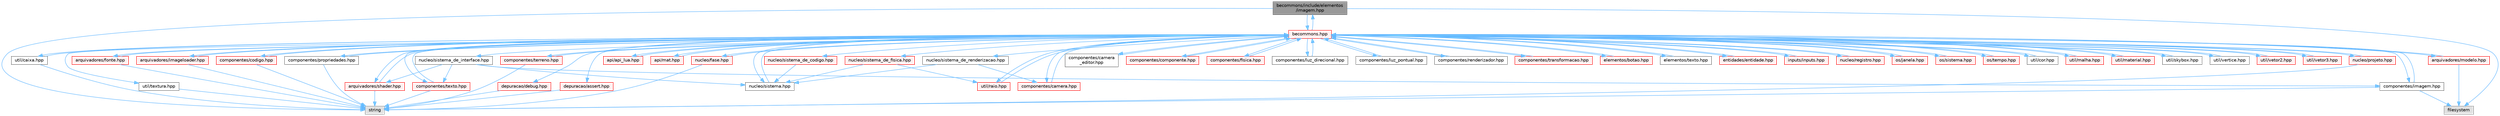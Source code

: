 digraph "becommons/include/elementos/imagem.hpp"
{
 // LATEX_PDF_SIZE
  bgcolor="transparent";
  edge [fontname=Helvetica,fontsize=10,labelfontname=Helvetica,labelfontsize=10];
  node [fontname=Helvetica,fontsize=10,shape=box,height=0.2,width=0.4];
  Node1 [id="Node000001",label="becommons/include/elementos\l/imagem.hpp",height=0.2,width=0.4,color="gray40", fillcolor="grey60", style="filled", fontcolor="black",tooltip="Gerencia a configuração do luabridge para api lua."];
  Node1 -> Node2 [id="edge1_Node000001_Node000002",color="steelblue1",style="solid",tooltip=" "];
  Node2 [id="Node000002",label="string",height=0.2,width=0.4,color="grey60", fillcolor="#E0E0E0", style="filled",tooltip=" "];
  Node1 -> Node3 [id="edge2_Node000001_Node000003",color="steelblue1",style="solid",tooltip=" "];
  Node3 [id="Node000003",label="filesystem",height=0.2,width=0.4,color="grey60", fillcolor="#E0E0E0", style="filled",tooltip=" "];
  Node1 -> Node4 [id="edge3_Node000001_Node000004",color="steelblue1",style="solid",tooltip=" "];
  Node4 [id="Node000004",label="becommons.hpp",height=0.2,width=0.4,color="red", fillcolor="#FFF0F0", style="filled",URL="$becommons_8hpp.html",tooltip=" "];
  Node4 -> Node5 [id="edge4_Node000004_Node000005",color="steelblue1",style="solid",tooltip=" "];
  Node5 [id="Node000005",label="api/api_lua.hpp",height=0.2,width=0.4,color="red", fillcolor="#FFF0F0", style="filled",URL="$api__lua_8hpp.html",tooltip="Gerencia a configuração do luabridge para api lua."];
  Node5 -> Node4 [id="edge5_Node000005_Node000004",color="steelblue1",style="solid",tooltip=" "];
  Node4 -> Node10 [id="edge6_Node000004_Node000010",color="steelblue1",style="solid",tooltip=" "];
  Node10 [id="Node000010",label="api/mat.hpp",height=0.2,width=0.4,color="red", fillcolor="#FFF0F0", style="filled",URL="$mat_8hpp.html",tooltip="Gerencia funçoes matemáticas."];
  Node10 -> Node4 [id="edge7_Node000010_Node000004",color="steelblue1",style="solid",tooltip=" "];
  Node4 -> Node13 [id="edge8_Node000004_Node000013",color="steelblue1",style="solid",tooltip=" "];
  Node13 [id="Node000013",label="arquivadores/fonte.hpp",height=0.2,width=0.4,color="red", fillcolor="#FFF0F0", style="filled",URL="$fonte_8hpp.html",tooltip="Define estruturas básicas para renderização de textos."];
  Node13 -> Node2 [id="edge9_Node000013_Node000002",color="steelblue1",style="solid",tooltip=" "];
  Node13 -> Node4 [id="edge10_Node000013_Node000004",color="steelblue1",style="solid",tooltip=" "];
  Node4 -> Node17 [id="edge11_Node000004_Node000017",color="steelblue1",style="solid",tooltip=" "];
  Node17 [id="Node000017",label="arquivadores/imageloader.hpp",height=0.2,width=0.4,color="red", fillcolor="#FFF0F0", style="filled",URL="$imageloader_8hpp.html",tooltip="Gerencia as imagems/texturas carregadas na engine."];
  Node17 -> Node2 [id="edge12_Node000017_Node000002",color="steelblue1",style="solid",tooltip=" "];
  Node17 -> Node4 [id="edge13_Node000017_Node000004",color="steelblue1",style="solid",tooltip=" "];
  Node4 -> Node23 [id="edge14_Node000004_Node000023",color="steelblue1",style="solid",tooltip=" "];
  Node23 [id="Node000023",label="arquivadores/modelo.hpp",height=0.2,width=0.4,color="red", fillcolor="#FFF0F0", style="filled",URL="$modelo_8hpp.html",tooltip="Carrega um modelo usando a biblioteca assimp com base em um diretório."];
  Node23 -> Node3 [id="edge15_Node000023_Node000003",color="steelblue1",style="solid",tooltip=" "];
  Node23 -> Node4 [id="edge16_Node000023_Node000004",color="steelblue1",style="solid",tooltip=" "];
  Node4 -> Node24 [id="edge17_Node000004_Node000024",color="steelblue1",style="solid",tooltip=" "];
  Node24 [id="Node000024",label="arquivadores/shader.hpp",height=0.2,width=0.4,color="red", fillcolor="#FFF0F0", style="filled",URL="$shader_8hpp.html",tooltip="Gerencia os shaders GLSL."];
  Node24 -> Node2 [id="edge18_Node000024_Node000002",color="steelblue1",style="solid",tooltip=" "];
  Node24 -> Node4 [id="edge19_Node000024_Node000004",color="steelblue1",style="solid",tooltip=" "];
  Node4 -> Node30 [id="edge20_Node000004_Node000030",color="steelblue1",style="solid",tooltip=" "];
  Node30 [id="Node000030",label="componentes/camera.hpp",height=0.2,width=0.4,color="red", fillcolor="#FFF0F0", style="filled",URL="$camera_8hpp.html",tooltip="Estrutura básica de câmera."];
  Node30 -> Node4 [id="edge21_Node000030_Node000004",color="steelblue1",style="solid",tooltip=" "];
  Node4 -> Node33 [id="edge22_Node000004_Node000033",color="steelblue1",style="solid",tooltip=" "];
  Node33 [id="Node000033",label="componentes/camera\l_editor.hpp",height=0.2,width=0.4,color="grey40", fillcolor="white", style="filled",URL="$camera__editor_8hpp.html",tooltip=" "];
  Node33 -> Node4 [id="edge23_Node000033_Node000004",color="steelblue1",style="solid",tooltip=" "];
  Node4 -> Node34 [id="edge24_Node000004_Node000034",color="steelblue1",style="solid",tooltip=" "];
  Node34 [id="Node000034",label="componentes/codigo.hpp",height=0.2,width=0.4,color="red", fillcolor="#FFF0F0", style="filled",URL="$codigo_8hpp.html",tooltip="Componente de código para entidades ECS."];
  Node34 -> Node2 [id="edge25_Node000034_Node000002",color="steelblue1",style="solid",tooltip=" "];
  Node34 -> Node4 [id="edge26_Node000034_Node000004",color="steelblue1",style="solid",tooltip=" "];
  Node4 -> Node36 [id="edge27_Node000004_Node000036",color="steelblue1",style="solid",tooltip=" "];
  Node36 [id="Node000036",label="componentes/componente.hpp",height=0.2,width=0.4,color="red", fillcolor="#FFF0F0", style="filled",URL="$componente_8hpp.html",tooltip="Estrutura base para componetes."];
  Node36 -> Node4 [id="edge28_Node000036_Node000004",color="steelblue1",style="solid",tooltip=" "];
  Node4 -> Node41 [id="edge29_Node000004_Node000041",color="steelblue1",style="solid",tooltip=" "];
  Node41 [id="Node000041",label="componentes/fisica.hpp",height=0.2,width=0.4,color="red", fillcolor="#FFF0F0", style="filled",URL="$fisica_8hpp.html",tooltip="Componente de física para entidades ECS."];
  Node41 -> Node4 [id="edge30_Node000041_Node000004",color="steelblue1",style="solid",tooltip=" "];
  Node4 -> Node42 [id="edge31_Node000004_Node000042",color="steelblue1",style="solid",tooltip=" "];
  Node42 [id="Node000042",label="componentes/imagem.hpp",height=0.2,width=0.4,color="grey40", fillcolor="white", style="filled",URL="$componentes_2imagem_8hpp.html",tooltip=" "];
  Node42 -> Node2 [id="edge32_Node000042_Node000002",color="steelblue1",style="solid",tooltip=" "];
  Node42 -> Node3 [id="edge33_Node000042_Node000003",color="steelblue1",style="solid",tooltip=" "];
  Node42 -> Node4 [id="edge34_Node000042_Node000004",color="steelblue1",style="solid",tooltip=" "];
  Node4 -> Node43 [id="edge35_Node000004_Node000043",color="steelblue1",style="solid",tooltip=" "];
  Node43 [id="Node000043",label="componentes/luz_direcional.hpp",height=0.2,width=0.4,color="grey40", fillcolor="white", style="filled",URL="$luz__direcional_8hpp.html",tooltip=" "];
  Node43 -> Node4 [id="edge36_Node000043_Node000004",color="steelblue1",style="solid",tooltip=" "];
  Node4 -> Node44 [id="edge37_Node000004_Node000044",color="steelblue1",style="solid",tooltip=" "];
  Node44 [id="Node000044",label="componentes/luz_pontual.hpp",height=0.2,width=0.4,color="grey40", fillcolor="white", style="filled",URL="$luz__pontual_8hpp.html",tooltip=" "];
  Node44 -> Node4 [id="edge38_Node000044_Node000004",color="steelblue1",style="solid",tooltip=" "];
  Node4 -> Node45 [id="edge39_Node000004_Node000045",color="steelblue1",style="solid",tooltip=" "];
  Node45 [id="Node000045",label="componentes/propriedades.hpp",height=0.2,width=0.4,color="grey40", fillcolor="white", style="filled",URL="$propriedades_8hpp.html",tooltip=" "];
  Node45 -> Node2 [id="edge40_Node000045_Node000002",color="steelblue1",style="solid",tooltip=" "];
  Node45 -> Node4 [id="edge41_Node000045_Node000004",color="steelblue1",style="solid",tooltip=" "];
  Node4 -> Node46 [id="edge42_Node000004_Node000046",color="steelblue1",style="solid",tooltip=" "];
  Node46 [id="Node000046",label="componentes/renderizador.hpp",height=0.2,width=0.4,color="grey40", fillcolor="white", style="filled",URL="$renderizador_8hpp.html",tooltip=" "];
  Node46 -> Node4 [id="edge43_Node000046_Node000004",color="steelblue1",style="solid",tooltip=" "];
  Node4 -> Node47 [id="edge44_Node000004_Node000047",color="steelblue1",style="solid",tooltip=" "];
  Node47 [id="Node000047",label="componentes/terreno.hpp",height=0.2,width=0.4,color="red", fillcolor="#FFF0F0", style="filled",URL="$terreno_8hpp.html",tooltip=" "];
  Node47 -> Node2 [id="edge45_Node000047_Node000002",color="steelblue1",style="solid",tooltip=" "];
  Node47 -> Node4 [id="edge46_Node000047_Node000004",color="steelblue1",style="solid",tooltip=" "];
  Node4 -> Node48 [id="edge47_Node000004_Node000048",color="steelblue1",style="solid",tooltip=" "];
  Node48 [id="Node000048",label="componentes/texto.hpp",height=0.2,width=0.4,color="red", fillcolor="#FFF0F0", style="filled",URL="$componentes_2texto_8hpp.html",tooltip=" "];
  Node48 -> Node2 [id="edge48_Node000048_Node000002",color="steelblue1",style="solid",tooltip=" "];
  Node48 -> Node4 [id="edge49_Node000048_Node000004",color="steelblue1",style="solid",tooltip=" "];
  Node4 -> Node49 [id="edge50_Node000004_Node000049",color="steelblue1",style="solid",tooltip=" "];
  Node49 [id="Node000049",label="componentes/transformacao.hpp",height=0.2,width=0.4,color="red", fillcolor="#FFF0F0", style="filled",URL="$transformacao_8hpp.html",tooltip="Calcula a mtriz de modelo para um objeto 3d qualquer."];
  Node49 -> Node4 [id="edge51_Node000049_Node000004",color="steelblue1",style="solid",tooltip=" "];
  Node4 -> Node53 [id="edge52_Node000004_Node000053",color="steelblue1",style="solid",tooltip=" "];
  Node53 [id="Node000053",label="depuracao/debug.hpp",height=0.2,width=0.4,color="red", fillcolor="#FFF0F0", style="filled",URL="$debug_8hpp.html",tooltip=" "];
  Node53 -> Node2 [id="edge53_Node000053_Node000002",color="steelblue1",style="solid",tooltip=" "];
  Node4 -> Node54 [id="edge54_Node000004_Node000054",color="steelblue1",style="solid",tooltip=" "];
  Node54 [id="Node000054",label="depuracao/assert.hpp",height=0.2,width=0.4,color="red", fillcolor="#FFF0F0", style="filled",URL="$assert_8hpp.html",tooltip=" "];
  Node54 -> Node2 [id="edge55_Node000054_Node000002",color="steelblue1",style="solid",tooltip=" "];
  Node4 -> Node57 [id="edge56_Node000004_Node000057",color="steelblue1",style="solid",tooltip=" "];
  Node57 [id="Node000057",label="elementos/botao.hpp",height=0.2,width=0.4,color="red", fillcolor="#FFF0F0", style="filled",URL="$botao_8hpp.html",tooltip=" "];
  Node57 -> Node4 [id="edge57_Node000057_Node000004",color="steelblue1",style="solid",tooltip=" "];
  Node4 -> Node1 [id="edge58_Node000004_Node000001",color="steelblue1",style="solid",tooltip=" "];
  Node4 -> Node59 [id="edge59_Node000004_Node000059",color="steelblue1",style="solid",tooltip=" "];
  Node59 [id="Node000059",label="elementos/texto.hpp",height=0.2,width=0.4,color="grey40", fillcolor="white", style="filled",URL="$elementos_2texto_8hpp.html",tooltip=" "];
  Node59 -> Node4 [id="edge60_Node000059_Node000004",color="steelblue1",style="solid",tooltip=" "];
  Node4 -> Node60 [id="edge61_Node000004_Node000060",color="steelblue1",style="solid",tooltip=" "];
  Node60 [id="Node000060",label="entidades/entidade.hpp",height=0.2,width=0.4,color="red", fillcolor="#FFF0F0", style="filled",URL="$entidade_8hpp.html",tooltip="Inclusoes e defini��es relacionadas � entidade."];
  Node60 -> Node4 [id="edge62_Node000060_Node000004",color="steelblue1",style="solid",tooltip=" "];
  Node4 -> Node61 [id="edge63_Node000004_Node000061",color="steelblue1",style="solid",tooltip=" "];
  Node61 [id="Node000061",label="inputs/inputs.hpp",height=0.2,width=0.4,color="red", fillcolor="#FFF0F0", style="filled",URL="$inputs_8hpp.html",tooltip=" "];
  Node61 -> Node4 [id="edge64_Node000061_Node000004",color="steelblue1",style="solid",tooltip=" "];
  Node4 -> Node62 [id="edge65_Node000004_Node000062",color="steelblue1",style="solid",tooltip=" "];
  Node62 [id="Node000062",label="nucleo/fase.hpp",height=0.2,width=0.4,color="red", fillcolor="#FFF0F0", style="filled",URL="$fase_8hpp.html",tooltip="Gerencia sistemas numa fase."];
  Node62 -> Node2 [id="edge66_Node000062_Node000002",color="steelblue1",style="solid",tooltip=" "];
  Node62 -> Node4 [id="edge67_Node000062_Node000004",color="steelblue1",style="solid",tooltip=" "];
  Node4 -> Node63 [id="edge68_Node000004_Node000063",color="steelblue1",style="solid",tooltip=" "];
  Node63 [id="Node000063",label="nucleo/projeto.hpp",height=0.2,width=0.4,color="red", fillcolor="#FFF0F0", style="filled",URL="$projeto_8hpp.html",tooltip="Gerencia configurações do projeto."];
  Node63 -> Node2 [id="edge69_Node000063_Node000002",color="steelblue1",style="solid",tooltip=" "];
  Node63 -> Node4 [id="edge70_Node000063_Node000004",color="steelblue1",style="solid",tooltip=" "];
  Node4 -> Node64 [id="edge71_Node000004_Node000064",color="steelblue1",style="solid",tooltip=" "];
  Node64 [id="Node000064",label="nucleo/registro.hpp",height=0.2,width=0.4,color="red", fillcolor="#FFF0F0", style="filled",URL="$registro_8hpp.html",tooltip="Inclusoes e definições relacionadas à registro."];
  Node64 -> Node4 [id="edge72_Node000064_Node000004",color="steelblue1",style="solid",tooltip=" "];
  Node4 -> Node66 [id="edge73_Node000004_Node000066",color="steelblue1",style="solid",tooltip=" "];
  Node66 [id="Node000066",label="nucleo/sistema.hpp",height=0.2,width=0.4,color="grey40", fillcolor="white", style="filled",URL="$nucleo_2sistema_8hpp.html",tooltip=" "];
  Node66 -> Node4 [id="edge74_Node000066_Node000004",color="steelblue1",style="solid",tooltip=" "];
  Node4 -> Node67 [id="edge75_Node000004_Node000067",color="steelblue1",style="solid",tooltip=" "];
  Node67 [id="Node000067",label="nucleo/sistema_de_codigo.hpp",height=0.2,width=0.4,color="red", fillcolor="#FFF0F0", style="filled",URL="$sistema__de__codigo_8hpp.html",tooltip=" "];
  Node67 -> Node66 [id="edge76_Node000067_Node000066",color="steelblue1",style="solid",tooltip=" "];
  Node4 -> Node70 [id="edge77_Node000004_Node000070",color="steelblue1",style="solid",tooltip=" "];
  Node70 [id="Node000070",label="nucleo/sistema_de_fisica.hpp",height=0.2,width=0.4,color="red", fillcolor="#FFF0F0", style="filled",URL="$sistema__de__fisica_8hpp.html",tooltip="Gerencia a fisica de jogo com o bullet3."];
  Node70 -> Node66 [id="edge78_Node000070_Node000066",color="steelblue1",style="solid",tooltip=" "];
  Node70 -> Node71 [id="edge79_Node000070_Node000071",color="steelblue1",style="solid",tooltip=" "];
  Node71 [id="Node000071",label="util/raio.hpp",height=0.2,width=0.4,color="red", fillcolor="#FFF0F0", style="filled",URL="$raio_8hpp.html",tooltip=" "];
  Node71 -> Node4 [id="edge80_Node000071_Node000004",color="steelblue1",style="solid",tooltip=" "];
  Node4 -> Node72 [id="edge81_Node000004_Node000072",color="steelblue1",style="solid",tooltip=" "];
  Node72 [id="Node000072",label="nucleo/sistema_de_interface.hpp",height=0.2,width=0.4,color="grey40", fillcolor="white", style="filled",URL="$sistema__de__interface_8hpp.html",tooltip=" "];
  Node72 -> Node66 [id="edge82_Node000072_Node000066",color="steelblue1",style="solid",tooltip=" "];
  Node72 -> Node24 [id="edge83_Node000072_Node000024",color="steelblue1",style="solid",tooltip=" "];
  Node72 -> Node48 [id="edge84_Node000072_Node000048",color="steelblue1",style="solid",tooltip=" "];
  Node72 -> Node42 [id="edge85_Node000072_Node000042",color="steelblue1",style="solid",tooltip=" "];
  Node4 -> Node73 [id="edge86_Node000004_Node000073",color="steelblue1",style="solid",tooltip=" "];
  Node73 [id="Node000073",label="nucleo/sistema_de_renderizacao.hpp",height=0.2,width=0.4,color="grey40", fillcolor="white", style="filled",URL="$sistema__de__renderizacao_8hpp.html",tooltip="Gerencia a renderizacao."];
  Node73 -> Node66 [id="edge87_Node000073_Node000066",color="steelblue1",style="solid",tooltip=" "];
  Node73 -> Node30 [id="edge88_Node000073_Node000030",color="steelblue1",style="solid",tooltip=" "];
  Node4 -> Node74 [id="edge89_Node000004_Node000074",color="steelblue1",style="solid",tooltip=" "];
  Node74 [id="Node000074",label="os/janela.hpp",height=0.2,width=0.4,color="red", fillcolor="#FFF0F0", style="filled",URL="$janela_8hpp.html",tooltip="Inicia e gerencia janela glfw."];
  Node74 -> Node4 [id="edge90_Node000074_Node000004",color="steelblue1",style="solid",tooltip=" "];
  Node4 -> Node75 [id="edge91_Node000004_Node000075",color="steelblue1",style="solid",tooltip=" "];
  Node75 [id="Node000075",label="os/sistema.hpp",height=0.2,width=0.4,color="red", fillcolor="#FFF0F0", style="filled",URL="$os_2sistema_8hpp.html",tooltip="funçoes do sistema"];
  Node75 -> Node4 [id="edge92_Node000075_Node000004",color="steelblue1",style="solid",tooltip=" "];
  Node4 -> Node78 [id="edge93_Node000004_Node000078",color="steelblue1",style="solid",tooltip=" "];
  Node78 [id="Node000078",label="os/tempo.hpp",height=0.2,width=0.4,color="red", fillcolor="#FFF0F0", style="filled",URL="$tempo_8hpp.html",tooltip="Inicia e gerencia o tempo."];
  Node78 -> Node4 [id="edge94_Node000078_Node000004",color="steelblue1",style="solid",tooltip=" "];
  Node4 -> Node80 [id="edge95_Node000004_Node000080",color="steelblue1",style="solid",tooltip=" "];
  Node80 [id="Node000080",label="util/caixa.hpp",height=0.2,width=0.4,color="grey40", fillcolor="white", style="filled",URL="$caixa_8hpp.html",tooltip=" "];
  Node80 -> Node2 [id="edge96_Node000080_Node000002",color="steelblue1",style="solid",tooltip=" "];
  Node80 -> Node4 [id="edge97_Node000080_Node000004",color="steelblue1",style="solid",tooltip=" "];
  Node4 -> Node81 [id="edge98_Node000004_Node000081",color="steelblue1",style="solid",tooltip=" "];
  Node81 [id="Node000081",label="util/cor.hpp",height=0.2,width=0.4,color="grey40", fillcolor="white", style="filled",URL="$cor_8hpp.html",tooltip=" "];
  Node81 -> Node4 [id="edge99_Node000081_Node000004",color="steelblue1",style="solid",tooltip=" "];
  Node4 -> Node82 [id="edge100_Node000004_Node000082",color="steelblue1",style="solid",tooltip=" "];
  Node82 [id="Node000082",label="util/malha.hpp",height=0.2,width=0.4,color="red", fillcolor="#FFF0F0", style="filled",URL="$malha_8hpp.html",tooltip=" "];
  Node82 -> Node4 [id="edge101_Node000082_Node000004",color="steelblue1",style="solid",tooltip=" "];
  Node4 -> Node83 [id="edge102_Node000004_Node000083",color="steelblue1",style="solid",tooltip=" "];
  Node83 [id="Node000083",label="util/material.hpp",height=0.2,width=0.4,color="red", fillcolor="#FFF0F0", style="filled",URL="$material_8hpp.html",tooltip=" "];
  Node83 -> Node4 [id="edge103_Node000083_Node000004",color="steelblue1",style="solid",tooltip=" "];
  Node4 -> Node71 [id="edge104_Node000004_Node000071",color="steelblue1",style="solid",tooltip=" "];
  Node4 -> Node84 [id="edge105_Node000004_Node000084",color="steelblue1",style="solid",tooltip=" "];
  Node84 [id="Node000084",label="util/skybox.hpp",height=0.2,width=0.4,color="grey40", fillcolor="white", style="filled",URL="$skybox_8hpp.html",tooltip=" "];
  Node84 -> Node4 [id="edge106_Node000084_Node000004",color="steelblue1",style="solid",tooltip=" "];
  Node4 -> Node85 [id="edge107_Node000004_Node000085",color="steelblue1",style="solid",tooltip=" "];
  Node85 [id="Node000085",label="util/vertice.hpp",height=0.2,width=0.4,color="grey40", fillcolor="white", style="filled",URL="$vertice_8hpp.html",tooltip=" "];
  Node85 -> Node4 [id="edge108_Node000085_Node000004",color="steelblue1",style="solid",tooltip=" "];
  Node4 -> Node86 [id="edge109_Node000004_Node000086",color="steelblue1",style="solid",tooltip=" "];
  Node86 [id="Node000086",label="util/textura.hpp",height=0.2,width=0.4,color="grey40", fillcolor="white", style="filled",URL="$textura_8hpp.html",tooltip=" "];
  Node86 -> Node2 [id="edge110_Node000086_Node000002",color="steelblue1",style="solid",tooltip=" "];
  Node4 -> Node87 [id="edge111_Node000004_Node000087",color="steelblue1",style="solid",tooltip=" "];
  Node87 [id="Node000087",label="util/vetor2.hpp",height=0.2,width=0.4,color="red", fillcolor="#FFF0F0", style="filled",URL="$vetor2_8hpp.html",tooltip=" "];
  Node87 -> Node4 [id="edge112_Node000087_Node000004",color="steelblue1",style="solid",tooltip=" "];
  Node4 -> Node88 [id="edge113_Node000004_Node000088",color="steelblue1",style="solid",tooltip=" "];
  Node88 [id="Node000088",label="util/vetor3.hpp",height=0.2,width=0.4,color="red", fillcolor="#FFF0F0", style="filled",URL="$vetor3_8hpp.html",tooltip=" "];
  Node88 -> Node4 [id="edge114_Node000088_Node000004",color="steelblue1",style="solid",tooltip=" "];
}
